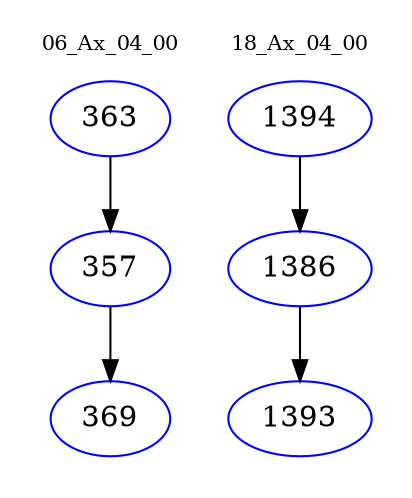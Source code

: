 digraph{
subgraph cluster_0 {
color = white
label = "06_Ax_04_00";
fontsize=10;
T0_363 [label="363", color="blue"]
T0_363 -> T0_357 [color="black"]
T0_357 [label="357", color="blue"]
T0_357 -> T0_369 [color="black"]
T0_369 [label="369", color="blue"]
}
subgraph cluster_1 {
color = white
label = "18_Ax_04_00";
fontsize=10;
T1_1394 [label="1394", color="blue"]
T1_1394 -> T1_1386 [color="black"]
T1_1386 [label="1386", color="blue"]
T1_1386 -> T1_1393 [color="black"]
T1_1393 [label="1393", color="blue"]
}
}
